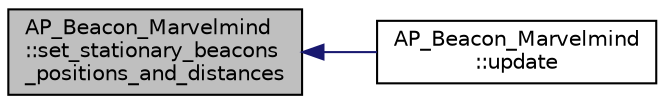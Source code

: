 digraph "AP_Beacon_Marvelmind::set_stationary_beacons_positions_and_distances"
{
 // INTERACTIVE_SVG=YES
  edge [fontname="Helvetica",fontsize="10",labelfontname="Helvetica",labelfontsize="10"];
  node [fontname="Helvetica",fontsize="10",shape=record];
  rankdir="LR";
  Node1 [label="AP_Beacon_Marvelmind\l::set_stationary_beacons\l_positions_and_distances",height=0.2,width=0.4,color="black", fillcolor="grey75", style="filled", fontcolor="black"];
  Node1 -> Node2 [dir="back",color="midnightblue",fontsize="10",style="solid",fontname="Helvetica"];
  Node2 [label="AP_Beacon_Marvelmind\l::update",height=0.2,width=0.4,color="black", fillcolor="white", style="filled",URL="$classAP__Beacon__Marvelmind.html#a81cc10e242ffdd504883044204dbcdcf"];
}
